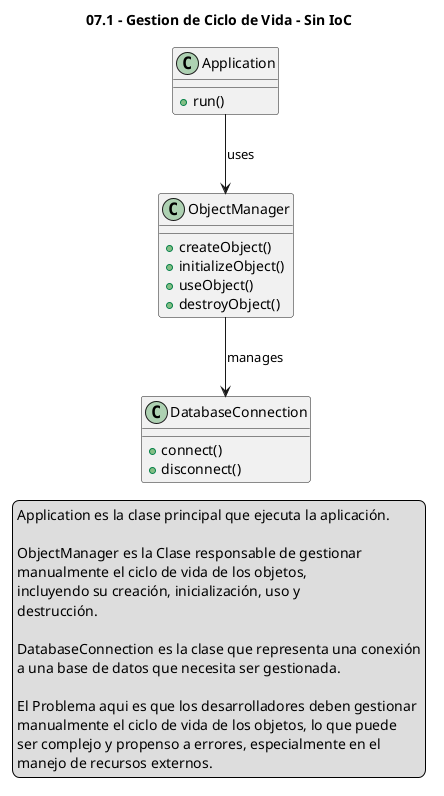 @startuml

title 07.1 - Gestion de Ciclo de Vida - Sin IoC

legend left
Application es la clase principal que ejecuta la aplicación.

ObjectManager es la Clase responsable de gestionar
manualmente el ciclo de vida de los objetos,
incluyendo su creación, inicialización, uso y
destrucción.

DatabaseConnection es la clase que representa una conexión
a una base de datos que necesita ser gestionada.

El Problema aqui es que los desarrolladores deben gestionar
manualmente el ciclo de vida de los objetos, lo que puede
ser complejo y propenso a errores, especialmente en el
manejo de recursos externos.
end legend

class Application {
    + run()
}

class ObjectManager {
    + createObject()
    + initializeObject()
    + useObject()
    + destroyObject()
}

class DatabaseConnection {
    + connect()
    + disconnect()
}

Application --> ObjectManager : uses
ObjectManager --> DatabaseConnection : manages
@enduml

Application: Clase principal que ejecuta la aplicación.
ObjectManager: Clase responsable de gestionar manualmente el ciclo de vida de los objetos, incluyendo su creación, inicialización, uso y destrucción.
DatabaseConnection: Clase que representa una conexión a una base de datos que necesita ser gestionada.
Problemas
Los desarrolladores deben gestionar manualmente el ciclo de vida de los objetos, lo que puede ser complejo y propenso a errores, especialmente en el manejo de recursos externos.